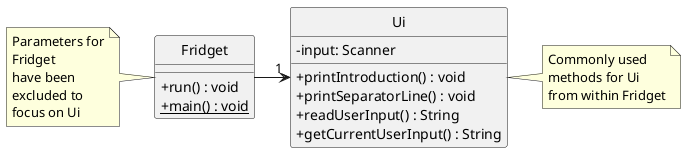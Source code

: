 @startuml
hide circle
skinparam classAttributeIconSize 0

class Fridget {
    + run() : void
    + {static} main() : void
}

note left
    Parameters for
    Fridget
    have been
    excluded to
    focus on Ui
end note

class Ui {
    - input: Scanner
    + printIntroduction() : void
    + printSeparatorLine() : void
    + readUserInput() : String
    + getCurrentUserInput() : String
}

Fridget -> "1" Ui
note right
    Commonly used
    methods for Ui
    from within Fridget
end note

@enduml